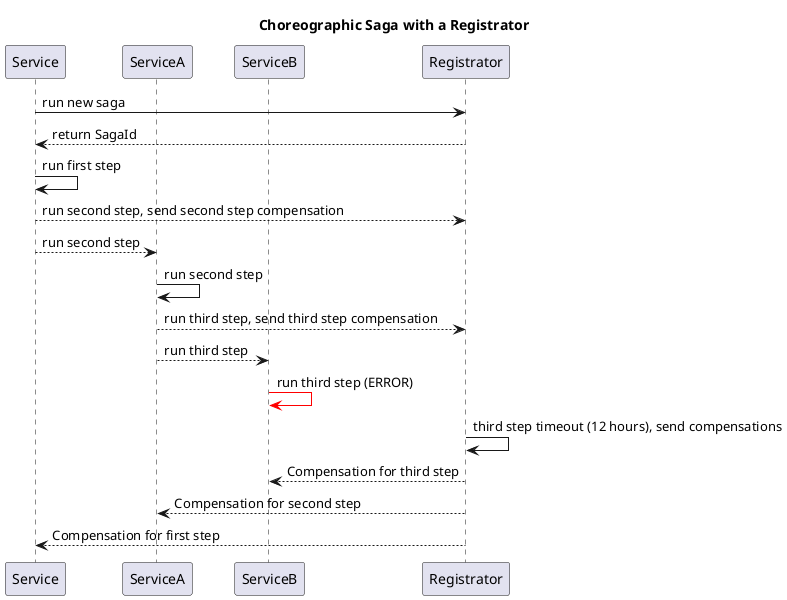 @startuml saga
title Choreographic Saga with a Registrator

participant "Service" as Service

participant "ServiceA" as ServiceA
participant "ServiceB" as ServiceB
participant "Registrator" as Registrator

Service -> Registrator: run new saga
Registrator --> Service: return SagaId
Service -> Service: run first step
Service --> Registrator: run second step, send second step compensation
Service --> ServiceA: run second step

ServiceA -> ServiceA: run second step
ServiceA --> Registrator: run third step, send third step compensation
ServiceA --> ServiceB: run third step


ServiceB -[#red]> ServiceB: run third step (ERROR)


Registrator -> Registrator: third step timeout (12 hours), send compensations

Registrator --> ServiceB: Compensation for third step
Registrator --> ServiceA: Compensation for second step
Registrator --> Service: Compensation for first step
